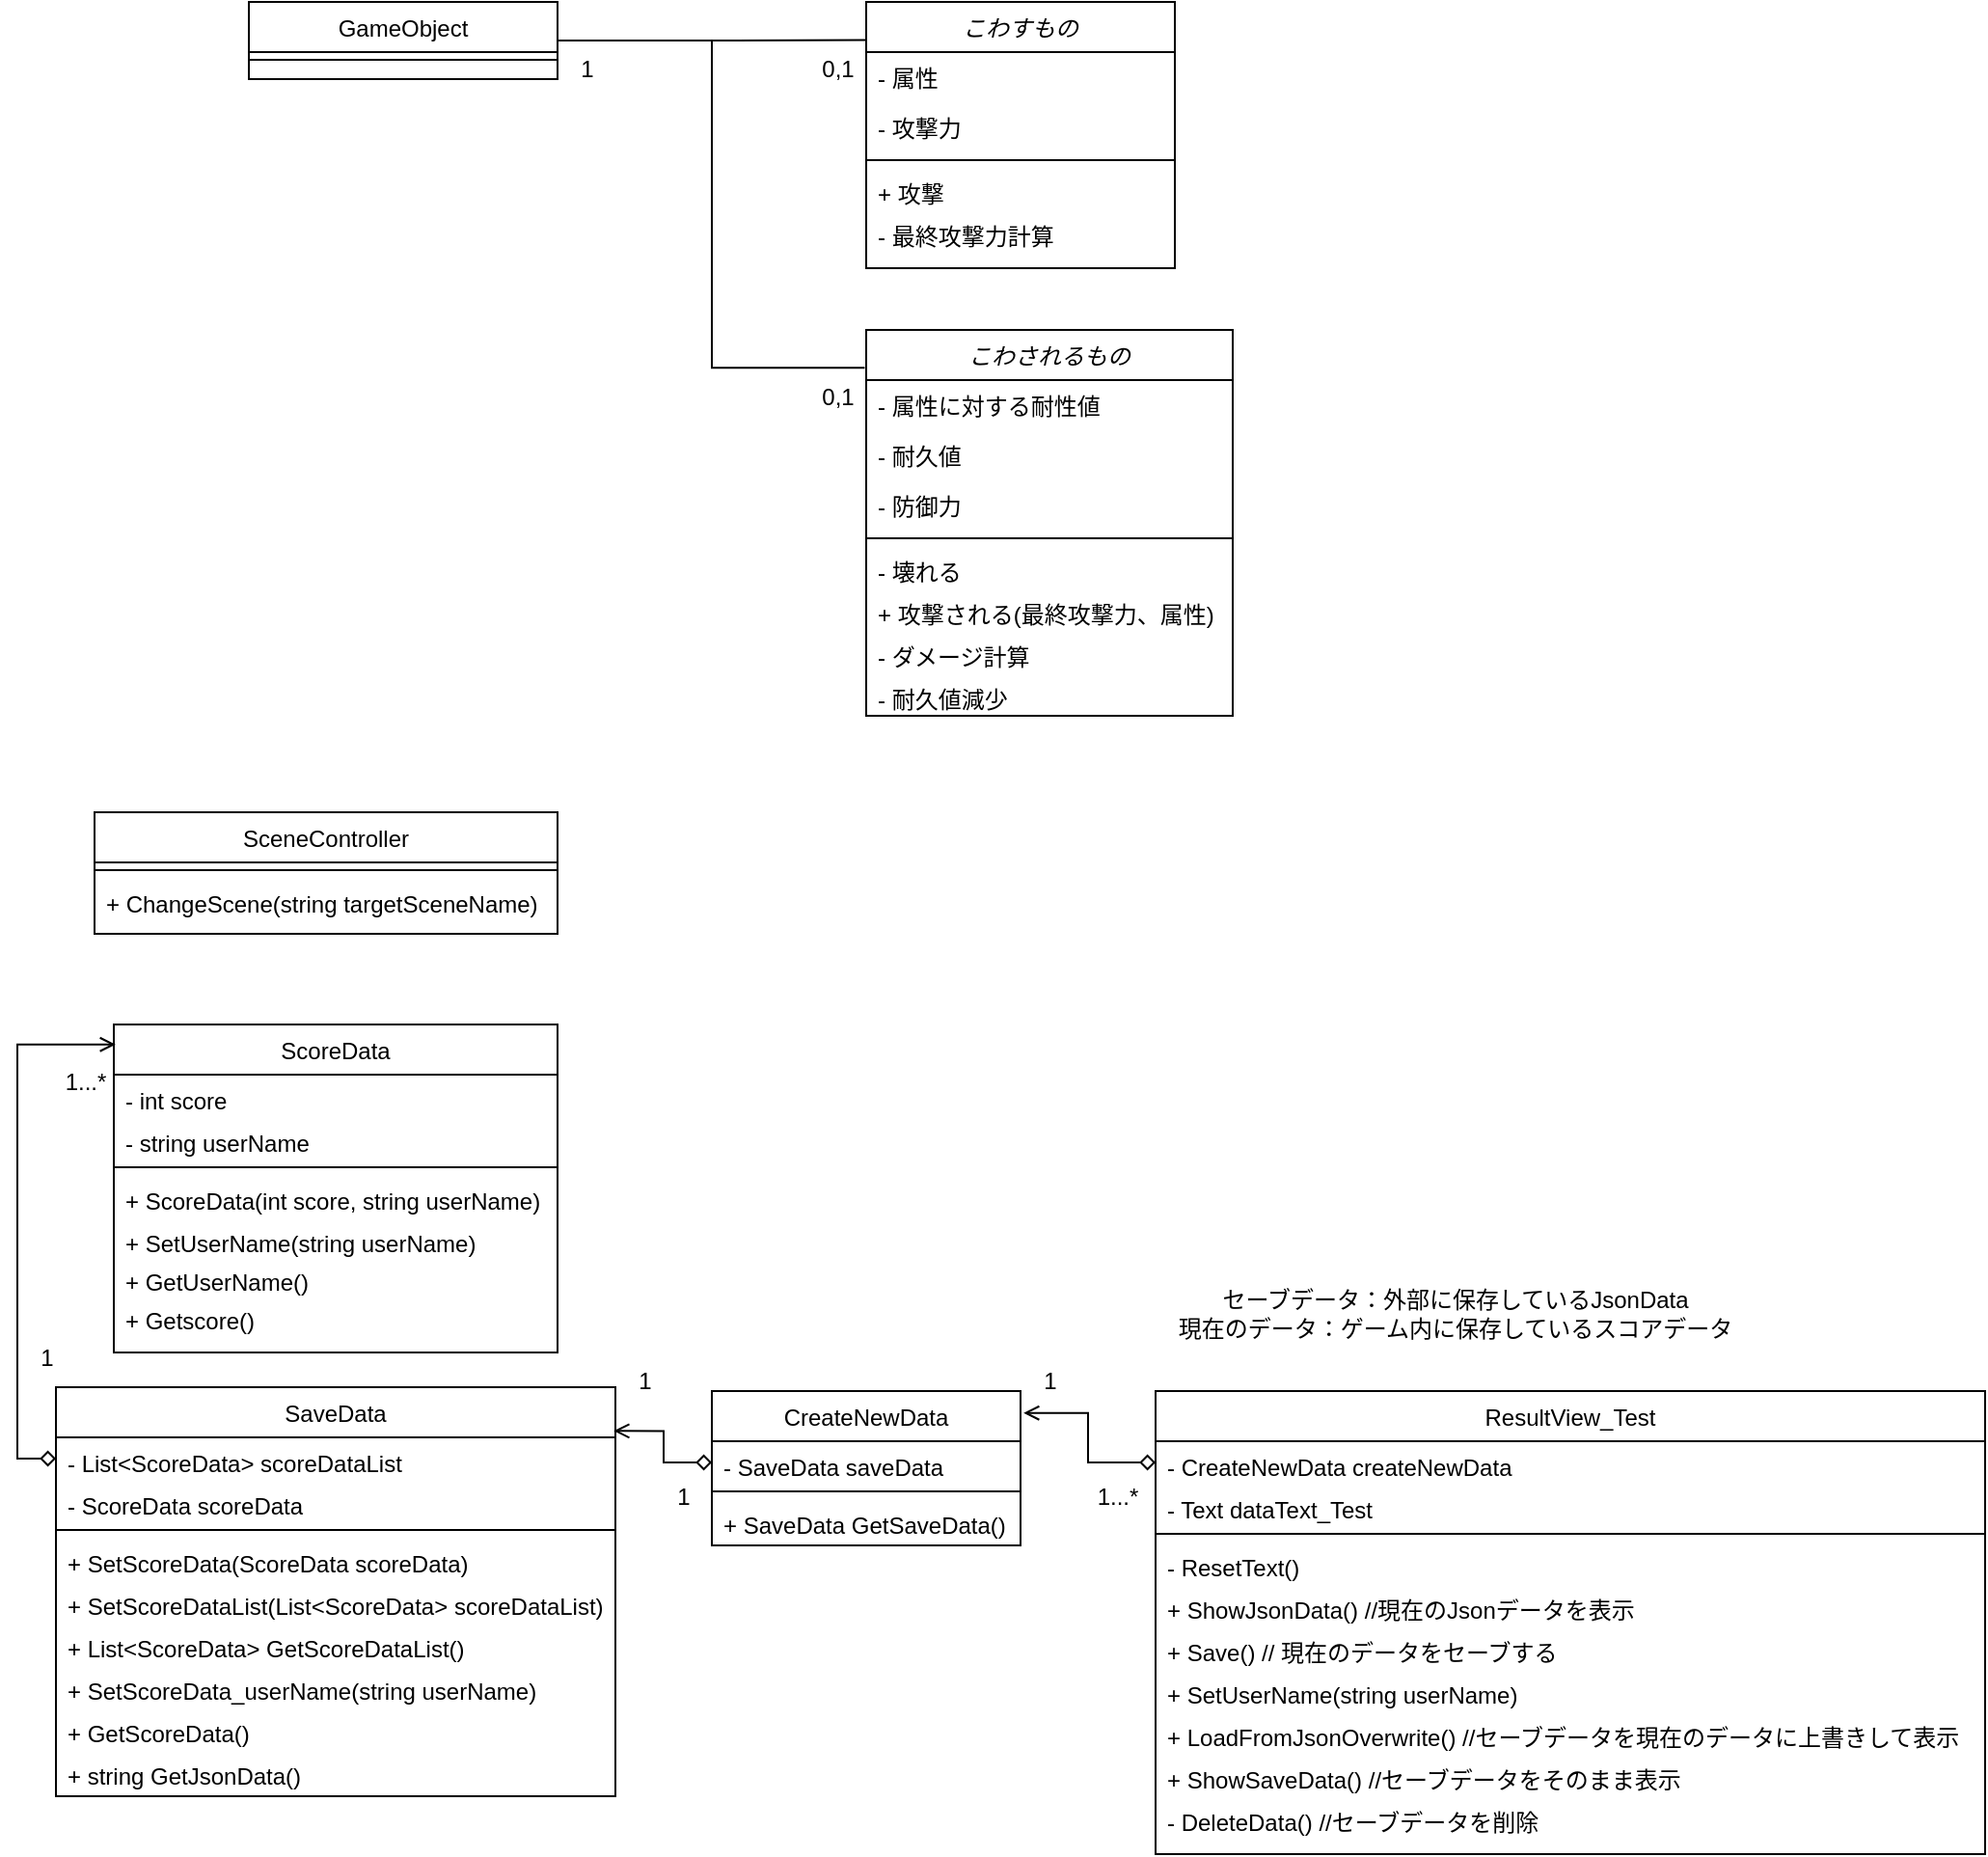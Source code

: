 <mxfile version="24.7.5">
  <diagram id="C5RBs43oDa-KdzZeNtuy" name="matsumoto">
    <mxGraphModel dx="326" dy="570" grid="1" gridSize="10" guides="1" tooltips="1" connect="1" arrows="1" fold="1" page="1" pageScale="1" pageWidth="827" pageHeight="1169" math="0" shadow="0">
      <root>
        <mxCell id="WIyWlLk6GJQsqaUBKTNV-0" />
        <mxCell id="WIyWlLk6GJQsqaUBKTNV-1" parent="WIyWlLk6GJQsqaUBKTNV-0" />
        <mxCell id="zkfFHV4jXpPFQw0GAbJ--0" value="こわすもの" style="swimlane;fontStyle=2;align=center;verticalAlign=top;childLayout=stackLayout;horizontal=1;startSize=26;horizontalStack=0;resizeParent=1;resizeLast=0;collapsible=1;marginBottom=0;rounded=0;shadow=0;strokeWidth=1;" parent="WIyWlLk6GJQsqaUBKTNV-1" vertex="1">
          <mxGeometry x="450" y="40" width="160" height="138" as="geometry">
            <mxRectangle x="230" y="140" width="160" height="26" as="alternateBounds" />
          </mxGeometry>
        </mxCell>
        <mxCell id="zkfFHV4jXpPFQw0GAbJ--1" value="- 属性" style="text;align=left;verticalAlign=top;spacingLeft=4;spacingRight=4;overflow=hidden;rotatable=0;points=[[0,0.5],[1,0.5]];portConstraint=eastwest;" parent="zkfFHV4jXpPFQw0GAbJ--0" vertex="1">
          <mxGeometry y="26" width="160" height="26" as="geometry" />
        </mxCell>
        <mxCell id="zkfFHV4jXpPFQw0GAbJ--2" value="- 攻撃力" style="text;align=left;verticalAlign=top;spacingLeft=4;spacingRight=4;overflow=hidden;rotatable=0;points=[[0,0.5],[1,0.5]];portConstraint=eastwest;rounded=0;shadow=0;html=0;" parent="zkfFHV4jXpPFQw0GAbJ--0" vertex="1">
          <mxGeometry y="52" width="160" height="26" as="geometry" />
        </mxCell>
        <mxCell id="zkfFHV4jXpPFQw0GAbJ--4" value="" style="line;html=1;strokeWidth=1;align=left;verticalAlign=middle;spacingTop=-1;spacingLeft=3;spacingRight=3;rotatable=0;labelPosition=right;points=[];portConstraint=eastwest;" parent="zkfFHV4jXpPFQw0GAbJ--0" vertex="1">
          <mxGeometry y="78" width="160" height="8" as="geometry" />
        </mxCell>
        <mxCell id="zkfFHV4jXpPFQw0GAbJ--5" value="+ 攻撃" style="text;align=left;verticalAlign=top;spacingLeft=4;spacingRight=4;overflow=hidden;rotatable=0;points=[[0,0.5],[1,0.5]];portConstraint=eastwest;" parent="zkfFHV4jXpPFQw0GAbJ--0" vertex="1">
          <mxGeometry y="86" width="160" height="22" as="geometry" />
        </mxCell>
        <mxCell id="pD8OlCB6ryLnFvsw2dzB-5" value="- 最終攻撃力計算" style="text;align=left;verticalAlign=top;spacingLeft=4;spacingRight=4;overflow=hidden;rotatable=0;points=[[0,0.5],[1,0.5]];portConstraint=eastwest;" parent="zkfFHV4jXpPFQw0GAbJ--0" vertex="1">
          <mxGeometry y="108" width="160" height="22" as="geometry" />
        </mxCell>
        <mxCell id="pD8OlCB6ryLnFvsw2dzB-0" value="こわされるもの" style="swimlane;fontStyle=2;align=center;verticalAlign=top;childLayout=stackLayout;horizontal=1;startSize=26;horizontalStack=0;resizeParent=1;resizeLast=0;collapsible=1;marginBottom=0;rounded=0;shadow=0;strokeWidth=1;" parent="WIyWlLk6GJQsqaUBKTNV-1" vertex="1">
          <mxGeometry x="450" y="210" width="190" height="200" as="geometry">
            <mxRectangle x="230" y="140" width="160" height="26" as="alternateBounds" />
          </mxGeometry>
        </mxCell>
        <mxCell id="pD8OlCB6ryLnFvsw2dzB-1" value="- 属性に対する耐性値" style="text;align=left;verticalAlign=top;spacingLeft=4;spacingRight=4;overflow=hidden;rotatable=0;points=[[0,0.5],[1,0.5]];portConstraint=eastwest;" parent="pD8OlCB6ryLnFvsw2dzB-0" vertex="1">
          <mxGeometry y="26" width="190" height="26" as="geometry" />
        </mxCell>
        <mxCell id="pD8OlCB6ryLnFvsw2dzB-2" value="- 耐久値" style="text;align=left;verticalAlign=top;spacingLeft=4;spacingRight=4;overflow=hidden;rotatable=0;points=[[0,0.5],[1,0.5]];portConstraint=eastwest;rounded=0;shadow=0;html=0;" parent="pD8OlCB6ryLnFvsw2dzB-0" vertex="1">
          <mxGeometry y="52" width="190" height="26" as="geometry" />
        </mxCell>
        <mxCell id="pD8OlCB6ryLnFvsw2dzB-6" value="- 防御力" style="text;align=left;verticalAlign=top;spacingLeft=4;spacingRight=4;overflow=hidden;rotatable=0;points=[[0,0.5],[1,0.5]];portConstraint=eastwest;rounded=0;shadow=0;html=0;" parent="pD8OlCB6ryLnFvsw2dzB-0" vertex="1">
          <mxGeometry y="78" width="190" height="26" as="geometry" />
        </mxCell>
        <mxCell id="pD8OlCB6ryLnFvsw2dzB-3" value="" style="line;html=1;strokeWidth=1;align=left;verticalAlign=middle;spacingTop=-1;spacingLeft=3;spacingRight=3;rotatable=0;labelPosition=right;points=[];portConstraint=eastwest;" parent="pD8OlCB6ryLnFvsw2dzB-0" vertex="1">
          <mxGeometry y="104" width="190" height="8" as="geometry" />
        </mxCell>
        <mxCell id="pD8OlCB6ryLnFvsw2dzB-4" value="- 壊れる" style="text;align=left;verticalAlign=top;spacingLeft=4;spacingRight=4;overflow=hidden;rotatable=0;points=[[0,0.5],[1,0.5]];portConstraint=eastwest;" parent="pD8OlCB6ryLnFvsw2dzB-0" vertex="1">
          <mxGeometry y="112" width="190" height="22" as="geometry" />
        </mxCell>
        <mxCell id="pD8OlCB6ryLnFvsw2dzB-7" value="+ 攻撃される(最終攻撃力、属性)" style="text;align=left;verticalAlign=top;spacingLeft=4;spacingRight=4;overflow=hidden;rotatable=0;points=[[0,0.5],[1,0.5]];portConstraint=eastwest;" parent="pD8OlCB6ryLnFvsw2dzB-0" vertex="1">
          <mxGeometry y="134" width="190" height="22" as="geometry" />
        </mxCell>
        <mxCell id="pD8OlCB6ryLnFvsw2dzB-9" value="- ダメージ計算" style="text;align=left;verticalAlign=top;spacingLeft=4;spacingRight=4;overflow=hidden;rotatable=0;points=[[0,0.5],[1,0.5]];portConstraint=eastwest;" parent="pD8OlCB6ryLnFvsw2dzB-0" vertex="1">
          <mxGeometry y="156" width="190" height="22" as="geometry" />
        </mxCell>
        <mxCell id="pD8OlCB6ryLnFvsw2dzB-10" value="- 耐久値減少" style="text;align=left;verticalAlign=top;spacingLeft=4;spacingRight=4;overflow=hidden;rotatable=0;points=[[0,0.5],[1,0.5]];portConstraint=eastwest;" parent="pD8OlCB6ryLnFvsw2dzB-0" vertex="1">
          <mxGeometry y="178" width="190" height="22" as="geometry" />
        </mxCell>
        <mxCell id="pD8OlCB6ryLnFvsw2dzB-24" value="SceneController" style="swimlane;fontStyle=0;align=center;verticalAlign=top;childLayout=stackLayout;horizontal=1;startSize=26;horizontalStack=0;resizeParent=1;resizeLast=0;collapsible=1;marginBottom=0;rounded=0;shadow=0;strokeWidth=1;" parent="WIyWlLk6GJQsqaUBKTNV-1" vertex="1">
          <mxGeometry x="50" y="460" width="240" height="63" as="geometry">
            <mxRectangle x="60" y="460" width="160" height="26" as="alternateBounds" />
          </mxGeometry>
        </mxCell>
        <mxCell id="pD8OlCB6ryLnFvsw2dzB-25" value="" style="line;html=1;strokeWidth=1;align=left;verticalAlign=middle;spacingTop=-1;spacingLeft=3;spacingRight=3;rotatable=0;labelPosition=right;points=[];portConstraint=eastwest;" parent="pD8OlCB6ryLnFvsw2dzB-24" vertex="1">
          <mxGeometry y="26" width="240" height="8" as="geometry" />
        </mxCell>
        <mxCell id="pD8OlCB6ryLnFvsw2dzB-26" value="+ ChangeScene(string targetSceneName)" style="text;align=left;verticalAlign=top;spacingLeft=4;spacingRight=4;overflow=hidden;rotatable=0;points=[[0,0.5],[1,0.5]];portConstraint=eastwest;" parent="pD8OlCB6ryLnFvsw2dzB-24" vertex="1">
          <mxGeometry y="34" width="240" height="22" as="geometry" />
        </mxCell>
        <mxCell id="pD8OlCB6ryLnFvsw2dzB-27" value="SaveData" style="swimlane;fontStyle=0;align=center;verticalAlign=top;childLayout=stackLayout;horizontal=1;startSize=26;horizontalStack=0;resizeParent=1;resizeLast=0;collapsible=1;marginBottom=0;rounded=0;shadow=0;strokeWidth=1;" parent="WIyWlLk6GJQsqaUBKTNV-1" vertex="1">
          <mxGeometry x="30" y="758" width="290" height="212" as="geometry">
            <mxRectangle x="60" y="460" width="160" height="26" as="alternateBounds" />
          </mxGeometry>
        </mxCell>
        <mxCell id="pD8OlCB6ryLnFvsw2dzB-41" value="- List&lt;ScoreData&gt; scoreDataList" style="text;align=left;verticalAlign=top;spacingLeft=4;spacingRight=4;overflow=hidden;rotatable=0;points=[[0,0.5],[1,0.5]];portConstraint=eastwest;" parent="pD8OlCB6ryLnFvsw2dzB-27" vertex="1">
          <mxGeometry y="26" width="290" height="22" as="geometry" />
        </mxCell>
        <mxCell id="q8roxXashKz8Dael4PBu-8" value="- ScoreData scoreData" style="text;align=left;verticalAlign=top;spacingLeft=4;spacingRight=4;overflow=hidden;rotatable=0;points=[[0,0.5],[1,0.5]];portConstraint=eastwest;" vertex="1" parent="pD8OlCB6ryLnFvsw2dzB-27">
          <mxGeometry y="48" width="290" height="22" as="geometry" />
        </mxCell>
        <mxCell id="pD8OlCB6ryLnFvsw2dzB-28" value="" style="line;html=1;strokeWidth=1;align=left;verticalAlign=middle;spacingTop=-1;spacingLeft=3;spacingRight=3;rotatable=0;labelPosition=right;points=[];portConstraint=eastwest;" parent="pD8OlCB6ryLnFvsw2dzB-27" vertex="1">
          <mxGeometry y="70" width="290" height="8" as="geometry" />
        </mxCell>
        <mxCell id="q8roxXashKz8Dael4PBu-7" value="+ SetScoreData(ScoreData scoreData)" style="text;align=left;verticalAlign=top;spacingLeft=4;spacingRight=4;overflow=hidden;rotatable=0;points=[[0,0.5],[1,0.5]];portConstraint=eastwest;" vertex="1" parent="pD8OlCB6ryLnFvsw2dzB-27">
          <mxGeometry y="78" width="290" height="22" as="geometry" />
        </mxCell>
        <mxCell id="pD8OlCB6ryLnFvsw2dzB-43" value="+ SetScoreDataList(List&lt;ScoreData&gt; scoreDataList)" style="text;align=left;verticalAlign=top;spacingLeft=4;spacingRight=4;overflow=hidden;rotatable=0;points=[[0,0.5],[1,0.5]];portConstraint=eastwest;" parent="pD8OlCB6ryLnFvsw2dzB-27" vertex="1">
          <mxGeometry y="100" width="290" height="22" as="geometry" />
        </mxCell>
        <mxCell id="pD8OlCB6ryLnFvsw2dzB-45" value="+ List&lt;ScoreData&gt; GetScoreDataList()" style="text;align=left;verticalAlign=top;spacingLeft=4;spacingRight=4;overflow=hidden;rotatable=0;points=[[0,0.5],[1,0.5]];portConstraint=eastwest;" parent="pD8OlCB6ryLnFvsw2dzB-27" vertex="1">
          <mxGeometry y="122" width="290" height="22" as="geometry" />
        </mxCell>
        <mxCell id="pD8OlCB6ryLnFvsw2dzB-87" value="+ SetScoreData_userName(string userName)" style="text;align=left;verticalAlign=top;spacingLeft=4;spacingRight=4;overflow=hidden;rotatable=0;points=[[0,0.5],[1,0.5]];portConstraint=eastwest;" parent="pD8OlCB6ryLnFvsw2dzB-27" vertex="1">
          <mxGeometry y="144" width="290" height="22" as="geometry" />
        </mxCell>
        <mxCell id="q8roxXashKz8Dael4PBu-4" value="+ GetScoreData()" style="text;align=left;verticalAlign=top;spacingLeft=4;spacingRight=4;overflow=hidden;rotatable=0;points=[[0,0.5],[1,0.5]];portConstraint=eastwest;" vertex="1" parent="pD8OlCB6ryLnFvsw2dzB-27">
          <mxGeometry y="166" width="290" height="22" as="geometry" />
        </mxCell>
        <mxCell id="pD8OlCB6ryLnFvsw2dzB-50" value="+ string GetJsonData()" style="text;align=left;verticalAlign=top;spacingLeft=4;spacingRight=4;overflow=hidden;rotatable=0;points=[[0,0.5],[1,0.5]];portConstraint=eastwest;" parent="pD8OlCB6ryLnFvsw2dzB-27" vertex="1">
          <mxGeometry y="188" width="290" height="24" as="geometry" />
        </mxCell>
        <mxCell id="pD8OlCB6ryLnFvsw2dzB-30" value="GameObject" style="swimlane;fontStyle=0;align=center;verticalAlign=top;childLayout=stackLayout;horizontal=1;startSize=26;horizontalStack=0;resizeParent=1;resizeLast=0;collapsible=1;marginBottom=0;rounded=0;shadow=0;strokeWidth=1;" parent="WIyWlLk6GJQsqaUBKTNV-1" vertex="1">
          <mxGeometry x="130" y="40" width="160" height="40" as="geometry">
            <mxRectangle x="230" y="140" width="160" height="26" as="alternateBounds" />
          </mxGeometry>
        </mxCell>
        <mxCell id="pD8OlCB6ryLnFvsw2dzB-33" value="" style="line;html=1;strokeWidth=1;align=left;verticalAlign=middle;spacingTop=-1;spacingLeft=3;spacingRight=3;rotatable=0;labelPosition=right;points=[];portConstraint=eastwest;" parent="pD8OlCB6ryLnFvsw2dzB-30" vertex="1">
          <mxGeometry y="26" width="160" height="8" as="geometry" />
        </mxCell>
        <mxCell id="pD8OlCB6ryLnFvsw2dzB-36" style="edgeStyle=orthogonalEdgeStyle;rounded=0;orthogonalLoop=1;jettySize=auto;html=1;exitX=1;exitY=0.5;exitDx=0;exitDy=0;entryX=0;entryY=0.143;entryDx=0;entryDy=0;entryPerimeter=0;strokeColor=default;endArrow=none;endFill=0;" parent="WIyWlLk6GJQsqaUBKTNV-1" source="pD8OlCB6ryLnFvsw2dzB-30" target="zkfFHV4jXpPFQw0GAbJ--0" edge="1">
          <mxGeometry relative="1" as="geometry" />
        </mxCell>
        <mxCell id="pD8OlCB6ryLnFvsw2dzB-37" style="edgeStyle=orthogonalEdgeStyle;rounded=0;orthogonalLoop=1;jettySize=auto;html=1;exitX=1;exitY=0.5;exitDx=0;exitDy=0;entryX=-0.004;entryY=0.098;entryDx=0;entryDy=0;entryPerimeter=0;endArrow=none;endFill=0;" parent="WIyWlLk6GJQsqaUBKTNV-1" source="pD8OlCB6ryLnFvsw2dzB-30" target="pD8OlCB6ryLnFvsw2dzB-0" edge="1">
          <mxGeometry relative="1" as="geometry" />
        </mxCell>
        <mxCell id="pD8OlCB6ryLnFvsw2dzB-38" value="1" style="text;html=1;align=center;verticalAlign=middle;resizable=0;points=[];autosize=1;strokeColor=none;fillColor=none;" parent="WIyWlLk6GJQsqaUBKTNV-1" vertex="1">
          <mxGeometry x="290" y="60" width="30" height="30" as="geometry" />
        </mxCell>
        <mxCell id="pD8OlCB6ryLnFvsw2dzB-39" value="0,1" style="text;html=1;align=center;verticalAlign=middle;resizable=0;points=[];autosize=1;strokeColor=none;fillColor=none;" parent="WIyWlLk6GJQsqaUBKTNV-1" vertex="1">
          <mxGeometry x="415" y="60" width="40" height="30" as="geometry" />
        </mxCell>
        <mxCell id="pD8OlCB6ryLnFvsw2dzB-40" value="0,1" style="text;html=1;align=center;verticalAlign=middle;resizable=0;points=[];autosize=1;strokeColor=none;fillColor=none;" parent="WIyWlLk6GJQsqaUBKTNV-1" vertex="1">
          <mxGeometry x="415" y="230" width="40" height="30" as="geometry" />
        </mxCell>
        <mxCell id="pD8OlCB6ryLnFvsw2dzB-51" value="CreateNewData" style="swimlane;fontStyle=0;align=center;verticalAlign=top;childLayout=stackLayout;horizontal=1;startSize=26;horizontalStack=0;resizeParent=1;resizeLast=0;collapsible=1;marginBottom=0;rounded=0;shadow=0;strokeWidth=1;" parent="WIyWlLk6GJQsqaUBKTNV-1" vertex="1">
          <mxGeometry x="370" y="760" width="160" height="80" as="geometry">
            <mxRectangle x="60" y="460" width="160" height="26" as="alternateBounds" />
          </mxGeometry>
        </mxCell>
        <mxCell id="pD8OlCB6ryLnFvsw2dzB-52" value="- SaveData saveData" style="text;align=left;verticalAlign=top;spacingLeft=4;spacingRight=4;overflow=hidden;rotatable=0;points=[[0,0.5],[1,0.5]];portConstraint=eastwest;" parent="pD8OlCB6ryLnFvsw2dzB-51" vertex="1">
          <mxGeometry y="26" width="160" height="22" as="geometry" />
        </mxCell>
        <mxCell id="pD8OlCB6ryLnFvsw2dzB-54" value="" style="line;html=1;strokeWidth=1;align=left;verticalAlign=middle;spacingTop=-1;spacingLeft=3;spacingRight=3;rotatable=0;labelPosition=right;points=[];portConstraint=eastwest;" parent="pD8OlCB6ryLnFvsw2dzB-51" vertex="1">
          <mxGeometry y="48" width="160" height="8" as="geometry" />
        </mxCell>
        <mxCell id="pD8OlCB6ryLnFvsw2dzB-55" value="+ SaveData GetSaveData()" style="text;align=left;verticalAlign=top;spacingLeft=4;spacingRight=4;overflow=hidden;rotatable=0;points=[[0,0.5],[1,0.5]];portConstraint=eastwest;" parent="pD8OlCB6ryLnFvsw2dzB-51" vertex="1">
          <mxGeometry y="56" width="160" height="22" as="geometry" />
        </mxCell>
        <mxCell id="pD8OlCB6ryLnFvsw2dzB-60" style="edgeStyle=orthogonalEdgeStyle;rounded=0;orthogonalLoop=1;jettySize=auto;html=1;entryX=0.997;entryY=0.107;entryDx=0;entryDy=0;entryPerimeter=0;endArrow=open;endFill=0;startArrow=diamond;startFill=0;exitX=0;exitY=0.5;exitDx=0;exitDy=0;" parent="WIyWlLk6GJQsqaUBKTNV-1" source="pD8OlCB6ryLnFvsw2dzB-52" target="pD8OlCB6ryLnFvsw2dzB-27" edge="1">
          <mxGeometry relative="1" as="geometry">
            <mxPoint x="370" y="690" as="sourcePoint" />
          </mxGeometry>
        </mxCell>
        <mxCell id="pD8OlCB6ryLnFvsw2dzB-63" value="ScoreData" style="swimlane;fontStyle=0;align=center;verticalAlign=top;childLayout=stackLayout;horizontal=1;startSize=26;horizontalStack=0;resizeParent=1;resizeLast=0;collapsible=1;marginBottom=0;rounded=0;shadow=0;strokeWidth=1;" parent="WIyWlLk6GJQsqaUBKTNV-1" vertex="1">
          <mxGeometry x="60" y="570" width="230" height="170" as="geometry">
            <mxRectangle x="60" y="460" width="160" height="26" as="alternateBounds" />
          </mxGeometry>
        </mxCell>
        <mxCell id="pD8OlCB6ryLnFvsw2dzB-65" value="- int score" style="text;align=left;verticalAlign=top;spacingLeft=4;spacingRight=4;overflow=hidden;rotatable=0;points=[[0,0.5],[1,0.5]];portConstraint=eastwest;" parent="pD8OlCB6ryLnFvsw2dzB-63" vertex="1">
          <mxGeometry y="26" width="230" height="22" as="geometry" />
        </mxCell>
        <mxCell id="pD8OlCB6ryLnFvsw2dzB-66" value="- string userName" style="text;align=left;verticalAlign=top;spacingLeft=4;spacingRight=4;overflow=hidden;rotatable=0;points=[[0,0.5],[1,0.5]];portConstraint=eastwest;" parent="pD8OlCB6ryLnFvsw2dzB-63" vertex="1">
          <mxGeometry y="48" width="230" height="22" as="geometry" />
        </mxCell>
        <mxCell id="pD8OlCB6ryLnFvsw2dzB-64" value="" style="line;html=1;strokeWidth=1;align=left;verticalAlign=middle;spacingTop=-1;spacingLeft=3;spacingRight=3;rotatable=0;labelPosition=right;points=[];portConstraint=eastwest;" parent="pD8OlCB6ryLnFvsw2dzB-63" vertex="1">
          <mxGeometry y="70" width="230" height="8" as="geometry" />
        </mxCell>
        <mxCell id="pD8OlCB6ryLnFvsw2dzB-67" value="+ ScoreData(int score, string userName)" style="text;align=left;verticalAlign=top;spacingLeft=4;spacingRight=4;overflow=hidden;rotatable=0;points=[[0,0.5],[1,0.5]];portConstraint=eastwest;" parent="pD8OlCB6ryLnFvsw2dzB-63" vertex="1">
          <mxGeometry y="78" width="230" height="22" as="geometry" />
        </mxCell>
        <mxCell id="pD8OlCB6ryLnFvsw2dzB-88" value="+ SetUserName(string userName)" style="text;align=left;verticalAlign=top;spacingLeft=4;spacingRight=4;overflow=hidden;rotatable=0;points=[[0,0.5],[1,0.5]];portConstraint=eastwest;" parent="pD8OlCB6ryLnFvsw2dzB-63" vertex="1">
          <mxGeometry y="100" width="230" height="20" as="geometry" />
        </mxCell>
        <mxCell id="q8roxXashKz8Dael4PBu-5" value="+ GetUserName()" style="text;align=left;verticalAlign=top;spacingLeft=4;spacingRight=4;overflow=hidden;rotatable=0;points=[[0,0.5],[1,0.5]];portConstraint=eastwest;" vertex="1" parent="pD8OlCB6ryLnFvsw2dzB-63">
          <mxGeometry y="120" width="230" height="20" as="geometry" />
        </mxCell>
        <mxCell id="q8roxXashKz8Dael4PBu-6" value="+ Getscore()" style="text;align=left;verticalAlign=top;spacingLeft=4;spacingRight=4;overflow=hidden;rotatable=0;points=[[0,0.5],[1,0.5]];portConstraint=eastwest;" vertex="1" parent="pD8OlCB6ryLnFvsw2dzB-63">
          <mxGeometry y="140" width="230" height="20" as="geometry" />
        </mxCell>
        <mxCell id="pD8OlCB6ryLnFvsw2dzB-77" style="edgeStyle=orthogonalEdgeStyle;rounded=0;orthogonalLoop=1;jettySize=auto;html=1;exitX=0;exitY=0.5;exitDx=0;exitDy=0;entryX=0.004;entryY=0.061;entryDx=0;entryDy=0;entryPerimeter=0;endArrow=open;endFill=0;startArrow=diamond;startFill=0;" parent="WIyWlLk6GJQsqaUBKTNV-1" source="pD8OlCB6ryLnFvsw2dzB-41" target="pD8OlCB6ryLnFvsw2dzB-63" edge="1">
          <mxGeometry relative="1" as="geometry" />
        </mxCell>
        <mxCell id="pD8OlCB6ryLnFvsw2dzB-78" value="ResultView_Test" style="swimlane;fontStyle=0;align=center;verticalAlign=top;childLayout=stackLayout;horizontal=1;startSize=26;horizontalStack=0;resizeParent=1;resizeLast=0;collapsible=1;marginBottom=0;rounded=0;shadow=0;strokeWidth=1;" parent="WIyWlLk6GJQsqaUBKTNV-1" vertex="1">
          <mxGeometry x="600" y="760" width="430" height="240" as="geometry">
            <mxRectangle x="60" y="460" width="160" height="26" as="alternateBounds" />
          </mxGeometry>
        </mxCell>
        <mxCell id="pD8OlCB6ryLnFvsw2dzB-79" value="- CreateNewData createNewData" style="text;align=left;verticalAlign=top;spacingLeft=4;spacingRight=4;overflow=hidden;rotatable=0;points=[[0,0.5],[1,0.5]];portConstraint=eastwest;" parent="pD8OlCB6ryLnFvsw2dzB-78" vertex="1">
          <mxGeometry y="26" width="430" height="22" as="geometry" />
        </mxCell>
        <mxCell id="pD8OlCB6ryLnFvsw2dzB-83" value="- Text dataText_Test" style="text;align=left;verticalAlign=top;spacingLeft=4;spacingRight=4;overflow=hidden;rotatable=0;points=[[0,0.5],[1,0.5]];portConstraint=eastwest;" parent="pD8OlCB6ryLnFvsw2dzB-78" vertex="1">
          <mxGeometry y="48" width="430" height="22" as="geometry" />
        </mxCell>
        <mxCell id="pD8OlCB6ryLnFvsw2dzB-80" value="" style="line;html=1;strokeWidth=1;align=left;verticalAlign=middle;spacingTop=-1;spacingLeft=3;spacingRight=3;rotatable=0;labelPosition=right;points=[];portConstraint=eastwest;" parent="pD8OlCB6ryLnFvsw2dzB-78" vertex="1">
          <mxGeometry y="70" width="430" height="8" as="geometry" />
        </mxCell>
        <mxCell id="pD8OlCB6ryLnFvsw2dzB-81" value="- ResetText()" style="text;align=left;verticalAlign=top;spacingLeft=4;spacingRight=4;overflow=hidden;rotatable=0;points=[[0,0.5],[1,0.5]];portConstraint=eastwest;" parent="pD8OlCB6ryLnFvsw2dzB-78" vertex="1">
          <mxGeometry y="78" width="430" height="22" as="geometry" />
        </mxCell>
        <mxCell id="pD8OlCB6ryLnFvsw2dzB-84" value="+ ShowJsonData() //現在のJsonデータを表示" style="text;align=left;verticalAlign=top;spacingLeft=4;spacingRight=4;overflow=hidden;rotatable=0;points=[[0,0.5],[1,0.5]];portConstraint=eastwest;" parent="pD8OlCB6ryLnFvsw2dzB-78" vertex="1">
          <mxGeometry y="100" width="430" height="22" as="geometry" />
        </mxCell>
        <mxCell id="pD8OlCB6ryLnFvsw2dzB-85" value="+ Save() // 現在のデータをセーブする" style="text;align=left;verticalAlign=top;spacingLeft=4;spacingRight=4;overflow=hidden;rotatable=0;points=[[0,0.5],[1,0.5]];portConstraint=eastwest;" parent="pD8OlCB6ryLnFvsw2dzB-78" vertex="1">
          <mxGeometry y="122" width="430" height="22" as="geometry" />
        </mxCell>
        <mxCell id="pD8OlCB6ryLnFvsw2dzB-86" value="+ SetUserName(string userName)" style="text;align=left;verticalAlign=top;spacingLeft=4;spacingRight=4;overflow=hidden;rotatable=0;points=[[0,0.5],[1,0.5]];portConstraint=eastwest;" parent="pD8OlCB6ryLnFvsw2dzB-78" vertex="1">
          <mxGeometry y="144" width="430" height="22" as="geometry" />
        </mxCell>
        <mxCell id="pD8OlCB6ryLnFvsw2dzB-89" value="+ LoadFromJsonOverwrite() //セーブデータを現在のデータに上書きして表示" style="text;align=left;verticalAlign=top;spacingLeft=4;spacingRight=4;overflow=hidden;rotatable=0;points=[[0,0.5],[1,0.5]];portConstraint=eastwest;" parent="pD8OlCB6ryLnFvsw2dzB-78" vertex="1">
          <mxGeometry y="166" width="430" height="22" as="geometry" />
        </mxCell>
        <mxCell id="pD8OlCB6ryLnFvsw2dzB-90" value="+ ShowSaveData() //セーブデータをそのまま表示" style="text;align=left;verticalAlign=top;spacingLeft=4;spacingRight=4;overflow=hidden;rotatable=0;points=[[0,0.5],[1,0.5]];portConstraint=eastwest;" parent="pD8OlCB6ryLnFvsw2dzB-78" vertex="1">
          <mxGeometry y="188" width="430" height="22" as="geometry" />
        </mxCell>
        <mxCell id="pD8OlCB6ryLnFvsw2dzB-91" value="- DeleteData() //セーブデータを削除" style="text;align=left;verticalAlign=top;spacingLeft=4;spacingRight=4;overflow=hidden;rotatable=0;points=[[0,0.5],[1,0.5]];portConstraint=eastwest;" parent="pD8OlCB6ryLnFvsw2dzB-78" vertex="1">
          <mxGeometry y="210" width="430" height="22" as="geometry" />
        </mxCell>
        <mxCell id="pD8OlCB6ryLnFvsw2dzB-82" style="edgeStyle=orthogonalEdgeStyle;rounded=0;orthogonalLoop=1;jettySize=auto;html=1;exitX=0;exitY=0.5;exitDx=0;exitDy=0;entryX=1.01;entryY=0.142;entryDx=0;entryDy=0;entryPerimeter=0;endArrow=open;endFill=0;startArrow=diamond;startFill=0;" parent="WIyWlLk6GJQsqaUBKTNV-1" source="pD8OlCB6ryLnFvsw2dzB-79" target="pD8OlCB6ryLnFvsw2dzB-51" edge="1">
          <mxGeometry relative="1" as="geometry" />
        </mxCell>
        <mxCell id="pD8OlCB6ryLnFvsw2dzB-92" value="セーブデータ：外部に保存しているJsonData&lt;div&gt;現在のデータ：ゲーム内に保存しているスコアデータ&lt;/div&gt;" style="text;html=1;align=center;verticalAlign=middle;resizable=0;points=[];autosize=1;strokeColor=none;fillColor=none;" parent="WIyWlLk6GJQsqaUBKTNV-1" vertex="1">
          <mxGeometry x="600" y="700" width="310" height="40" as="geometry" />
        </mxCell>
        <mxCell id="pD8OlCB6ryLnFvsw2dzB-97" value="1" style="text;html=1;align=center;verticalAlign=middle;resizable=0;points=[];autosize=1;strokeColor=none;fillColor=none;" parent="WIyWlLk6GJQsqaUBKTNV-1" vertex="1">
          <mxGeometry x="10" y="728" width="30" height="30" as="geometry" />
        </mxCell>
        <mxCell id="pD8OlCB6ryLnFvsw2dzB-98" value="1...*" style="text;html=1;align=center;verticalAlign=middle;resizable=0;points=[];autosize=1;strokeColor=none;fillColor=none;" parent="WIyWlLk6GJQsqaUBKTNV-1" vertex="1">
          <mxGeometry x="25" y="585" width="40" height="30" as="geometry" />
        </mxCell>
        <mxCell id="pD8OlCB6ryLnFvsw2dzB-99" value="1" style="text;html=1;align=center;verticalAlign=middle;resizable=0;points=[];autosize=1;strokeColor=none;fillColor=none;" parent="WIyWlLk6GJQsqaUBKTNV-1" vertex="1">
          <mxGeometry x="340" y="800" width="30" height="30" as="geometry" />
        </mxCell>
        <mxCell id="pD8OlCB6ryLnFvsw2dzB-100" value="1" style="text;html=1;align=center;verticalAlign=middle;resizable=0;points=[];autosize=1;strokeColor=none;fillColor=none;" parent="WIyWlLk6GJQsqaUBKTNV-1" vertex="1">
          <mxGeometry x="320" y="740" width="30" height="30" as="geometry" />
        </mxCell>
        <mxCell id="pD8OlCB6ryLnFvsw2dzB-101" value="1" style="text;html=1;align=center;verticalAlign=middle;resizable=0;points=[];autosize=1;strokeColor=none;fillColor=none;" parent="WIyWlLk6GJQsqaUBKTNV-1" vertex="1">
          <mxGeometry x="530" y="740" width="30" height="30" as="geometry" />
        </mxCell>
        <mxCell id="pD8OlCB6ryLnFvsw2dzB-102" value="1...*" style="text;html=1;align=center;verticalAlign=middle;resizable=0;points=[];autosize=1;strokeColor=none;fillColor=none;" parent="WIyWlLk6GJQsqaUBKTNV-1" vertex="1">
          <mxGeometry x="560" y="800" width="40" height="30" as="geometry" />
        </mxCell>
      </root>
    </mxGraphModel>
  </diagram>
</mxfile>
